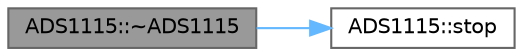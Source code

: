 digraph "ADS1115::~ADS1115"
{
 // LATEX_PDF_SIZE
  bgcolor="transparent";
  edge [fontname=Helvetica,fontsize=10,labelfontname=Helvetica,labelfontsize=10];
  node [fontname=Helvetica,fontsize=10,shape=box,height=0.2,width=0.4];
  rankdir="LR";
  Node1 [id="Node000001",label="ADS1115::~ADS1115",height=0.2,width=0.4,color="gray40", fillcolor="grey60", style="filled", fontcolor="black",tooltip=" "];
  Node1 -> Node2 [id="edge1_Node000001_Node000002",color="steelblue1",style="solid",tooltip=" "];
  Node2 [id="Node000002",label="ADS1115::stop",height=0.2,width=0.4,color="grey40", fillcolor="white", style="filled",URL="$classADS1115.html#aa3063eac80a95f6db16950e9783bc92b",tooltip="Stops the ADS1115 sensor."];
}
